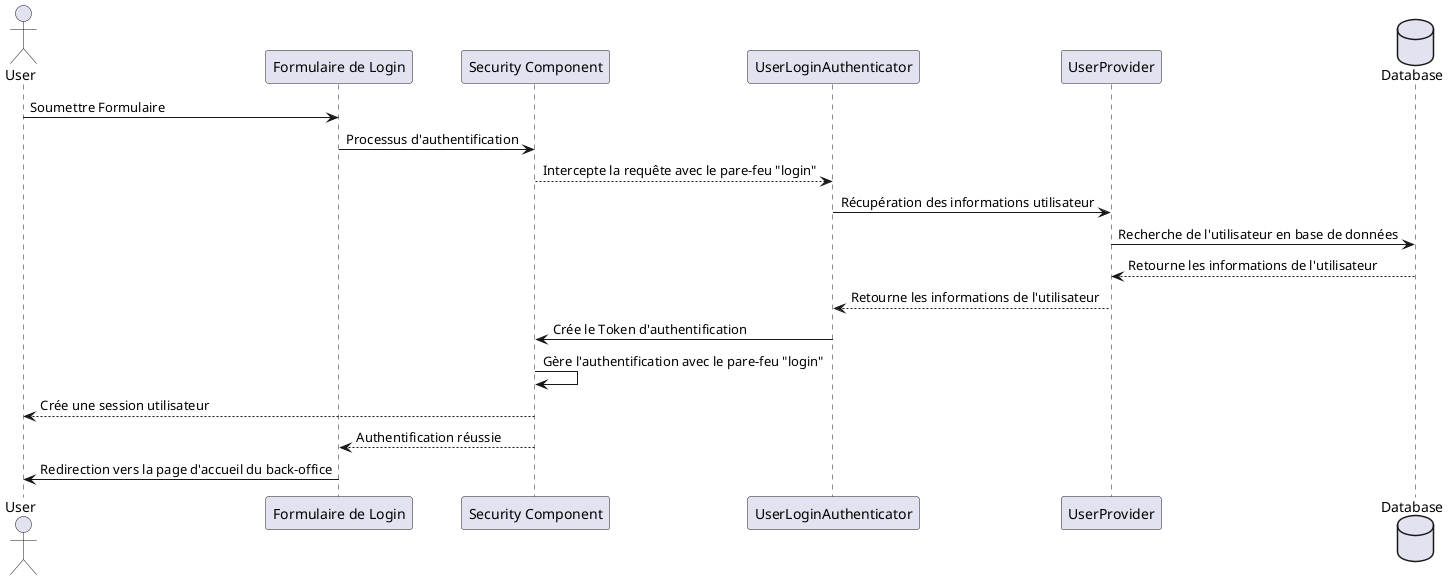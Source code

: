 @startuml sequence de login d'un utilisateur au backoffice
actor User
participant "Formulaire de Login" as LoginForm
participant "Security Component" as SecurityComponent
participant "UserLoginAuthenticator" as Authenticator
participant "UserProvider" as UserProvider
database "Database" as DataBase

User -> LoginForm: Soumettre Formulaire
LoginForm -> SecurityComponent: Processus d'authentification
SecurityComponent --> Authenticator: Intercepte la requête avec le pare-feu "login"
Authenticator -> UserProvider: Récupération des informations utilisateur
UserProvider -> DataBase: Recherche de l'utilisateur en base de données
DataBase --> UserProvider: Retourne les informations de l'utilisateur
UserProvider --> Authenticator: Retourne les informations de l'utilisateur
Authenticator -> SecurityComponent: Crée le Token d'authentification
SecurityComponent -> SecurityComponent: Gère l'authentification avec le pare-feu "login"
SecurityComponent --> User: Crée une session utilisateur
SecurityComponent --> LoginForm: Authentification réussie
LoginForm -> User: Redirection vers la page d'accueil du back-office
@enduml

